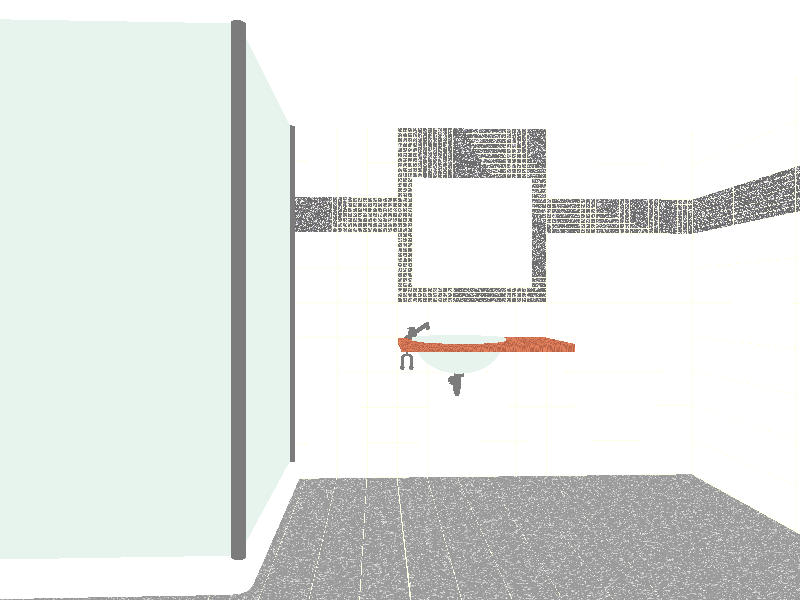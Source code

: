 //--includes------------------------

#include "colors.inc"
#include "stones.inc"
#include "woods.inc"
#include "metals.inc"

//--declares------------------------


#declare xCoord = 0;
#declare yCoord = 0;

#if (true)

#declare smallTiles = T_Stone31;
#declare largeTiles = T_Stone8;
#declare floorTilesT = T_Stone6;
#declare doorTexture = T_Wood24;
#declare chrome = T_Chrome_1D;
#declare glass = pigment {
                   colour rgbf <0.8, 0.9, 0.85, 0.85>
                 };
#declare floorTilesR = .05;
#declare wallTiles = .2;
#declare glassR = .2;

#else

#declare smallTiles = pigment{colour rgb .2};
#declare largeTiles = pigment{colour rgb .85};
#declare floorTilesT = pigment{colour rgb .3};
#declare doorTexture = pigment{colour rgb<.6,0,0>};
#declare chrome = pigment{colour rgb .5};
#declare glass = pigment {
                   colour rgbf <1,1,1,1>
                 };
#declare floorTilesR = 0;
#declare wallTiles = 0;
#declare glassR = 0;

#end

#declare photon = true;

#declare darkSquare = union {  
                        #while (yCoord < 35)
                          #while (xCoord < 30)
                            superellipsoid {
                              <.1, .1>
                              scale <.5, .5, .05>
                              translate <xCoord*1.1, yCoord*1.1, 0>
                              texture {
                                smallTiles
                              }
                              finish {
                                reflection wallTiles
                              }
                            }
                            #declare xCoord = xCoord + 1;
                          #end
                          #declare yCoord = yCoord + 1;
                          #declare xCoord = 0;
                        #end
                        #declare yCoord = 0;
                      }
#declare lightLine = union {
                       #while (xCoord < 5)
                         superellipsoid {
                           <.05, .05>
                           scale <3.25, 3.8, .05>
                           translate <2.75+(6.6*xCoord), -4.35, 0>
                           texture {
                             largeTiles
                           }
                           finish {
                             reflection wallTiles
                           }
                         }
                         #declare xCoord = xCoord + 1;
                       #end
                       #declare xCoord = 0;
                     }
#declare darkLine = union {
                      #while (yCoord < 7)
                        #while (xCoord < 30)
                        superellipsoid {
                          <.1, .1>
                          scale <.5, .5, .05>
                          translate <xCoord*1.1, yCoord*1.1, 0>
                          texture {
                            smallTiles
                          }
                          finish {
                            reflection wallTiles
                          }
                        }
                        #declare xCoord = xCoord + 1;
                      #end
                      #declare xCoord = 0;
                      #declare yCoord = yCoord + 1;
                    #end
                  }
                  
#declare floorTiles = union {
                        #declare xCoord = 0;
                        #declare yCoord = 0;
                        #while (xCoord < 10)
                          #while (yCoord < 20)
                            superellipsoid {
                              <.05, .05>
                              scale <3.25, 0.05, 3.25>
                              translate <2.7, -39.1, -3.4>
                              translate <6.6*xCoord, 0, -6.6*yCoord>
                              texture {
                                floorTilesT
                              }
                              finish {
                                reflection floorTilesR
                              }
                            }
                            #declare yCoord = yCoord + 1;
                          #end
                          #declare yCoord = 0;  
                          #declare xCoord = xCoord + 1;
                        #end
                      }

#declare sinkPanel = union {
                       object {
                         darkSquare
                       }
                       #declare yCoord = 0;
                       #while (yCoord < 5)
                         object {
                           lightLine
                           translate <0, -.05-(7.7*yCoord), 0>
                         }
                         #declare yCoord = yCoord + 1;
                         #declare xCoord = 0;
                       #end
                       #declare yCoord = 0;
                     }
#declare doorPanel = union {
                       difference { 
                         union {
                           #declare xCoord = 0;
                           #declare yCoord = 0;
                           #while (yCoord < 2)
                             object {
                               lightLine
                               translate <0, 38.45-(7.7*yCoord), 0>
                             }
                             #declare yCoord = yCoord + 1;
                           #end
                           #declare yCoord = 0;
                           object {
                             darkLine
                             translate <0, 15.39, 0>
                           }
                           #declare yCoord = 0;
                           #while (yCoord < 7)
                             object {
                               lightLine
                               translate <0, 15.35-(7.7*yCoord), 0>
                             }
                             #declare yCoord = yCoord + 1;
                             #declare xCoord = 0;
                           #end
                           #declare yCoord = 0;
                         }
                         box {
                           <-.55, -40, -5>,
                           <32.4, 30.2, 2>
                         }
                       }
                       box {
                         <-.55, -40, -5>,
                         <32.4, 30.2, 0>
                         texture {
                           doorTexture
                         }
                         finish {
                           reflection 0.05
                         }
                       }
                       union {
                         lathe {
                           cubic_spline
                           4,
                           <3, 0>, <1.5, 0>,
                           <.5, .5>, <.5, 1>
                         }
                         lathe {
                           cubic_spline
                           6,
                           <.5, 0>, <.5, .5>,
                           <.9, 1>, <1.5, 1.5>,
                           <0, 1.75>, <-1.5, 1.5>
                         }
                         texture {
                           chrome
                         }
                         rotate <90, 0, 0>
                         translate <30, -5, .00>
                       }
                     }
#declare normalPanel = union {
                         #declare xCoord = 0;
                         #declare yCoord = 0;
                         #while (yCoord < 2)
                           object {
                             lightLine
                             translate <0, 38.45-(7.7*yCoord), 0>
                           }
                           #declare yCoord = yCoord + 1;
                         #end
                         #declare yCoord = 0;
                         object {
                           darkLine
                           translate <0, 15.39, 0>
                         }
                         #declare yCoord = 0;
                         #while (yCoord < 7)
                           object {
                             lightLine
                             translate <0, 15.35-(7.7*yCoord), 0>
                           }
                           #declare yCoord = yCoord + 1;
                           #declare xCoord = 0;
                         #end
                         #declare yCoord = 0;
                       }

//--global--------------------------

global_settings {
  assumed_gamma 1.0
  max_trace_level 5
  #if (photon)          // global photon block
    photons {
      count 200000               // alternatively use a total number of photons
     jitter 1.0                 // jitter phor photon rays
    }
  #end
}

//--objects-------------------------

//walls
union {
//--back wall
  object {
    sinkPanel
  }
  object {
    normalPanel
    translate <-33, 0, 0>
  }
  object {
    normalPanel
    translate <-66.1, 0, 0>
  }
  object {
    normalPanel
    translate <33.1, 0, 0>
  }
//--left wall
  object {
    normalPanel
    translate <0, 0, -50>
    rotate <0, 90, 0>
    translate <-16.7, 0, -0.6>
  }
  object {
    normalPanel
    translate <0, 0, -50>
    rotate <0, 90, 0>
    translate <-16.7, 0, -33.7>
  }
  object {
    normalPanel
    translate <0, 0, -50>
    rotate <0, 90, 0>
    translate <-16.7, 0, -66.8>
  }
  object {
    normalPanel
    translate <0, 0, -50>
    rotate <0, 90, 0>
    translate <-16.7, 0, -99.9>
  }
//--right wall
  object {
    normalPanel
    translate <0, 0, -50>
    rotate <0, 90, 0>
    translate <115.7, 0, -0.6>
  }
  object {
    normalPanel
    translate <0, 0, -50>
    rotate <0, 90, 0>
    translate <115.7, 0, -33.7>
  }
  object {
    normalPanel
    translate <0, 0, -50>
    rotate <0, 90, 0>
    translate <115.7, 0, -66.8>
  }
  object {
    normalPanel
    translate <0, 0, -50>
    rotate <0, 90, 0>
    translate <115.7, 0, -99.9>
  }
//--front wall
  object {
    normalPanel
    translate <33.1, 0, -132.4>
  }
  object {
    normalPanel
    translate <0, 0, -132.4>
  }
  object {
    doorPanel
    translate <-33.1, 0, -132.4>
  }   
  object {
    normalPanel
    translate <-66.2, 0, -132.4>
  }
//--floor
  object {
    floorTiles
  }
  object {
    floorTiles
    translate <-66.1, 0, 0>
  }
//--grout
  difference {
    union {
      difference {
        box {
          <-70, -45, 2>,
          <70, 45, -150>
        }
        box {
          <-66.7, -39.2, -.04>,
          <65.7, 38, -132.5>
        }
        pigment {
          colour rgb <1,1,.8>
        } 
      }
//--celing
      difference {      
        box {
          <-70, 37.9, 2>,
          <70, 45, -132.6>
        }
//----light recesses
        cylinder {
          <0,2,0>,
          <0,0,0>,
          2
          translate <-60,37.89,-10>          
        }
        pigment {
          colour rgb <2, 2, 2>
        }
      }
    } 
//--lighting holes
  }
//furniture
//--mirror
  box {
    <2.8, 2.8, 0>,
    <29.1, 26.9, -.5>
    pigment {
      colour rgb <1, 1, 1>
    }
    finish {
      reflection 1
    }
  }
//--sink
  union {
//----support
    difference {
      box {
        <0, 0, 5>,
        <32.7, 1.5, -20>
      }
      cylinder {
        <12, 10, -10>,
        <12, -10, -10>,
        9
      }
      texture {
        doorTexture
      }
      translate <-.4, -2.1, 0>
    }
//----bowl
    difference {
      union {
        sphere {
          <0, 0, -10>,
          9
          scale <1, .75, 1>
        }
        cylinder {
          <0, 0, -10>,
          <0, .5, -10>,
          9.5
        }
      }
      sphere {
        <0, 0, -10>,
        8.5
        scale <1, .75, 1>
      }
      box {
        <-10, .5, 0>
        <10, 10, -20>
      }
      texture {
        glass
      }
      #if (photon)
        photons{              // creates photon use
          target 1.0          // spacing multiplier for photons hitting the object
          refraction on
          reflection on
        }
        interior {
          ior 1.35
          fade_power 1001
          fade_distance 0.9
          fade_color .98
        }
      #end
      translate <11.6, -.5, 0>
    }
//----pipe work
    union {
      cylinder {
        <0, 0, 1>,
        <0, 0, -.05>,
        1
      }
      sphere_sweep {
        b_spline
        8,
        <0, 0, 3>, .5
        <0, 0, 1>, .5
        <0, 0, -4>, .5
        <0, -1, -5>, .5
        <0, -2.5, -7.5>, .5
        <0, 0, -10>, .5
        <0, 2.7, -10>, .5
        <0, 3, -10>, .5
      }
      cylinder {
        <0, 2.8, -10>,
        <0, 2, -10>,
        1
      }
      texture {
        chrome
      }
      translate <11.6, -10, 0>
    }
    union {
      cylinder {
        <0, .3, 1>,
        <0, .3, -.05>,
        .5
      }
      cylinder {
        <2, .3, 1>,
        <2, .3, -.05>,
        .5
      }
      sphere_sweep {
        b_spline
        4,
        <0, 1, 1>, .3
        <0, 0, 0>, .3
        <0, 1, -1>, .3
        <0, 2, 0>, .3
      }  
      sphere_sweep {
        linear_spline
        2,
        <0, 1, -.66>, .3
        <0, 2.45, -.66>, .3
      }
      sphere_sweep {
        b_spline
        4,
        <2, 2, -.66>, .3
        <1, 3, -.66>, .3
        <2, 4, -.66>, .3
        <3, 3, -.66>, .3
        translate <-1.34, -.5, 0>
      }
      sphere_sweep {
        b_spline
        4,
        <2, 1, 1>, .3
        <2, 0, 0>, .3
        <2, 1, -1>, .3
        <2, 2, 0>, .3
      }  
      sphere_sweep {
        linear_spline
        2,
        <2, 1, -.66>, .3
        <2, 2.45, -.66>, .3
      }
      sphere_sweep {
        b_spline
        4,
        <2, 2, -.66>, .3
        <3, 3, -.66>, .3
        <2, 4, -.66>, .3
        <1, 3, -.66>, .3
        translate <-.66, -.5, 0>
      }
      sphere_sweep {
        linear_spline
        2,
        <.5, 3.15, -.66>, .3
        <1.5, 3.15, -.66>, .3
      }
      sphere_sweep {
        linear_spline
        2,
        <1, 3.15, -.66>, .3
        <1, 4.25, -.66>, .3
      }
      sphere_sweep {
        b_spline
        4,
        <1, 2, 1>, .3
        <1, 3, 2>, .3
        <1, 2. 3>, .3
        <1, 1, 2>, .3
        translate <0, 2.22, -3.33>
      }
      sphere_sweep {
        linear_spline
        2,
        <1, 4.88, -1.42>, .3
        <1, 4.88, -5>, .3
      }
      sphere_sweep {
        linear_spline
        2,
        <1, 4, -2>, .3
        <1, 6, -2>, .3
      }
//----tap
      blob {
        threshold 0.01
        cylinder {
          <2, 6.9, -3>,
          <2, 8, -3>,
          1,
          1
        }
        cylinder {
          <0.75, 6.9, -1.75>,
          <5, 10.1, -6>,
          .5,
          1
        }
      }
      cylinder {
        <2, 8, -3>,
        <2, 9.3, -3>,
        .6
      }
      cylinder {
        <2, 9.1, -3>,
        <1, 9.1, -4>,
        .1
      }
      cylinder {
        <4.9, 10, -5.9>,
        <5.2, 9, -6.2>,
        .45
      }
      texture {
        chrome
      }
      translate<.5, -7.5, 0>
    }
    translate <0, -7.7, 0>
  }
//--shower
  difference {
    union {
      superellipsoid {
        <.05, .05>
        scale 20
        translate <35, 0, -35>
      }
      superellipsoid {
        <.05, .05>
        scale 20
        translate <0, 0, -70>
      }
      box {
        <-25, -2, -25>,
        <15, 17, 15>
        translate <0, 0, -35>
      }
    }
    superellipsoid {
      <.05, .05>
      scale 25
      translate <-5, -5, -29.5>
      inverse
    }
    texture {
      pigment {
        colour rgb <2, 2, 2.1>
      }
      finish {
        reflection .05
      }
    }
    scale <1.5, 0, 1.5> 
    translate <-52, -55, 30>
  }
  cylinder {
    <-25, -2, -25>,
    <-25, 17, -25>,
    1.5
    texture {
      chrome
    }
    translate <-37,-54.9, 20.5>
  }
//----glass panels
  difference {
    box {
      <0, -40, 0>,
      <-50, 40, 50>
    }
    box {
      <-1, -41, 1>,
      <-51, 41, 51>
    }
    texture {
      glass
    }
    #if (photon)
      photons{              // creates photon use
        target 1.0          // spacing multiplier for photons hitting the object
        refraction on
        reflection on
      }
      interior {
        ior 1.35
        fade_power 1001
        fade_distance 0.9
        fade_color .98
      }
    #end
    translate <-24, 0, -49>
  }
//-----hinges
  cylinder {
    <0, -40, 0>,
    <0, 40, 0>,
    1
    texture {
      chrome
    }
    translate <-24, 0, -49>
  }
  cylinder {
    <0, -40, 0>,
    <0, 40, 0>,
    1
    texture {
      chrome
    }
    translate <-24, 0, 0>
  }
  cylinder {
    <0, -40, 0>,
    <0, 40, 0>,
    1
    texture {
      chrome
    }
    translate <-65, 0, -49>
  }
//----shower unit
  union {
//------taps
    difference {
      blob {
        threshold 0.01
        cylinder {
          <-5, 0, 0>, 
          <5, 0, 0>,
          .8
          1
        }
        cylinder {
          <-3, 0, 0>,
          <-3, 0, 2>,
          .7
          1
        }
        cylinder {
          <3, 0, 0>,
          <3, 0, 2>,
          .7
          1
        }
      }
      cylinder {
        <-3.7,0,0>,
        <-3.8,0,0>
        1
      }
      cylinder {
        <3.7,0,0>,
        <3.8,0,0>
        1
      }
      texture {
        chrome
      }
    }
    cylinder {
      <3.6,0,0>,
      <3.9,0,0>
      .75
      pigment {
        colour rgb <1,0,0>
      }
      finish {
        reflection .2
      }
    }
    cylinder {
      <-3.6,0,0>,
      <-3.9,0,0>
      .75
      pigment {
        colour rgb <0,0,1>
      }
      finish {
        reflection .2
      }
    }
//------hose
    sphere_sweep {
      b_spline,
      12,
      <0,2,0>,.3
      <0,0,0>,.3
      <0,-3,1.7>,.3
      <0,-6,-.8>,.3
      <0,-3,-3>,.3
      <0,0,-2>,.3
      <0,2,-1>,.3
      <0,4,0>,.3
      <0,6,1>,.3
      <0,11,1>,.3
      <0,14.8,.5>,.3
      <0,16,0>,.3
      pigment {
        color rgb <.1,.1,.1>
      }
    }
//------support bar
    union {
      cylinder {
        <0,0,-.25>,
        <0,15,-.25>,
        .5
      }
      cylinder {
        <0,0,1.5>,
        <0,0,-1>,
        1
        scale <1,.7,1>
      }
      cylinder {
        <0,0,1.5>,
        <0,0,-1>,
        1
        scale <1,.7,1>
        translate <0,15,0>
      }
      texture {
        chrome
      }
      translate <-3,5,0>
    }
//------shower head & bracket
    union {
      union {
        sphere {
          <0,0,0>,2
          scale <1,.3,1>
        }
        cone {
          <0,-.1,0>,1.98
          <0,-.7,0>,1.4
        } 
        cylinder {
          <0,-.1,0>,
          <0,-.8,0>,
          .95
        } 
        cylinder {
          <0,-.1,0>,
          <0,-.75,0>,
          .4
        } 
        sphere_sweep {
          b_spline
          4,
          <0,-1,-1>,.5
          <0,.5,0>,.5
          <0,0,7>,.5
          <0,-2,8>,.5
        }
        texture {
          chrome
        }
      }
//--------nozzels
      union {
        #while (xCoord < 36)
          sphere {
            <0,-.7,0>,.15
            scale <.5,1,.5>
            translate <1.25,0,0>
            rotate <0,10*xCoord,0>
          }
          sphere {
            <0,-.7,0>,.15
            scale <.5,1,.5>
            translate <1.1,0,0>
            rotate <0,(10*xCoord)+5,0>
          }
          sphere {
            <0,-.7,0>,.15
            scale <.5,1,.5>
            translate <0.85,-.1,0>
            rotate <0,20*xCoord,0>
          }
          sphere {
            <0,-.7,0>,.15
            scale <.5,1,.5>
            translate <0.7,-.1,0>
            rotate <0,(20*xCoord)+10,0>
          }
          sphere {
            <0,-.7,0>,.15
            scale <.5,1,.5>
            translate <0.55,-.1,0>
            rotate <0,20*xCoord,0>
          }
          sphere {
            <0,-.7,0>,.15
            scale <.5,1,.5>
            translate <0.25,-.15,0>
            rotate <0,40*xCoord,0>
          }
          sphere {
            <0,-.7,0>,.15
            scale <.5,1,.5>
            translate <0,-.15,0>
            rotate <0,0,0>
          }
          #declare xCoord = xCoord + 1;
        #end
        #declare xCoord = 0;
        pigment {
          colour rgb <.8,.8,.8>
        }
      }
      rotate <25,0,0>
      translate <0,17,-5>
      
    }
    cylinder {
      <-4,0,0>,
      <1,0,0>,
      .7
      texture {
        chrome
      }
      translate <0,14.5,-.2>
    }
    translate <-45, -3, -1.5>
  }  
//--radiator
  union {
    #while (xCoord < 2)
      union {
        cylinder {
          <-2,0,0>,
          <2,0,0>,
          2
          scale<1,.6,1>
        }
        cylinder {
          <-2,0,0>,
          <2,0,0>,
          2
          scale<1,.6,1>
          translate <0,-52,0>
        }
        cylinder {
          <1,0,0>,
          <1,-52,0>
          .8
        }
        translate <0,0,-25*xCoord>
      }
      #declare xCoord = xCoord + 1;
    #end
    #declare xCoord = 0;
    #while (xCoord < 6)
      cylinder {
        <1,0,0>,
        <1,0,-25>,
        .7
        translate <0,-6-(8*xCoord),0>
      }
      #declare xCoord = xCoord + 1;
    #end
    #declare xCoord = 0;
    texture {
      chrome
    }
    translate <-65,25,-65>
  }
//lighting
  
}
 
//--lights--------------------------

// create a regular point light source
light_source {
  0*x                  // light's position (translated below)
  color rgb <1,1,1>    // light's color
  translate <0, 35, -35>
}

//--camera--------------------------

// perspective (default) camera
camera {
  location  <-5, 0, -132> //20 -20
  look_at   <0, 0, 0>
  right     x*image_width/image_height
}